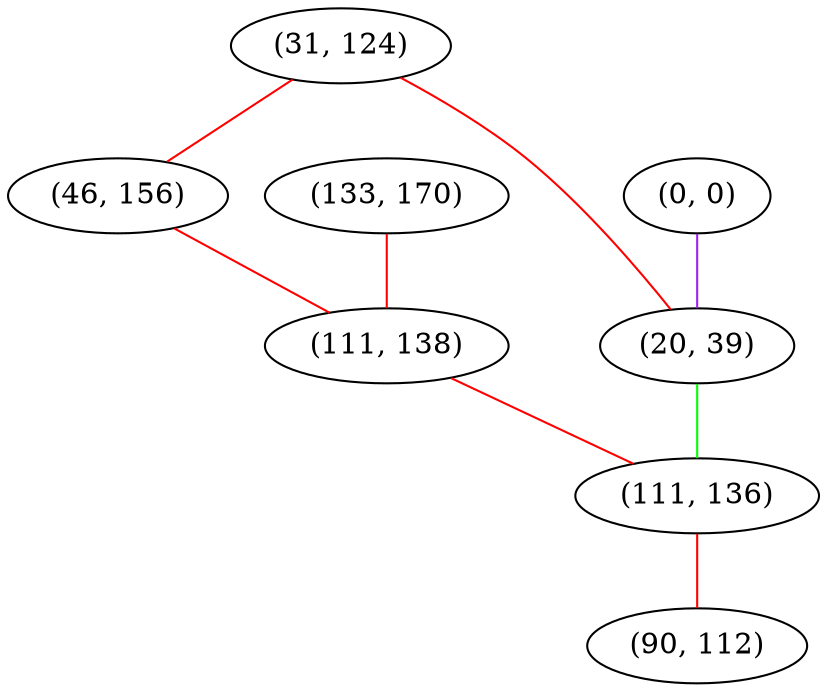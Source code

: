 graph "" {
"(31, 124)";
"(46, 156)";
"(0, 0)";
"(133, 170)";
"(111, 138)";
"(20, 39)";
"(111, 136)";
"(90, 112)";
"(31, 124)" -- "(46, 156)"  [color=red, key=0, weight=1];
"(31, 124)" -- "(20, 39)"  [color=red, key=0, weight=1];
"(46, 156)" -- "(111, 138)"  [color=red, key=0, weight=1];
"(0, 0)" -- "(20, 39)"  [color=purple, key=0, weight=4];
"(133, 170)" -- "(111, 138)"  [color=red, key=0, weight=1];
"(111, 138)" -- "(111, 136)"  [color=red, key=0, weight=1];
"(20, 39)" -- "(111, 136)"  [color=green, key=0, weight=2];
"(111, 136)" -- "(90, 112)"  [color=red, key=0, weight=1];
}
